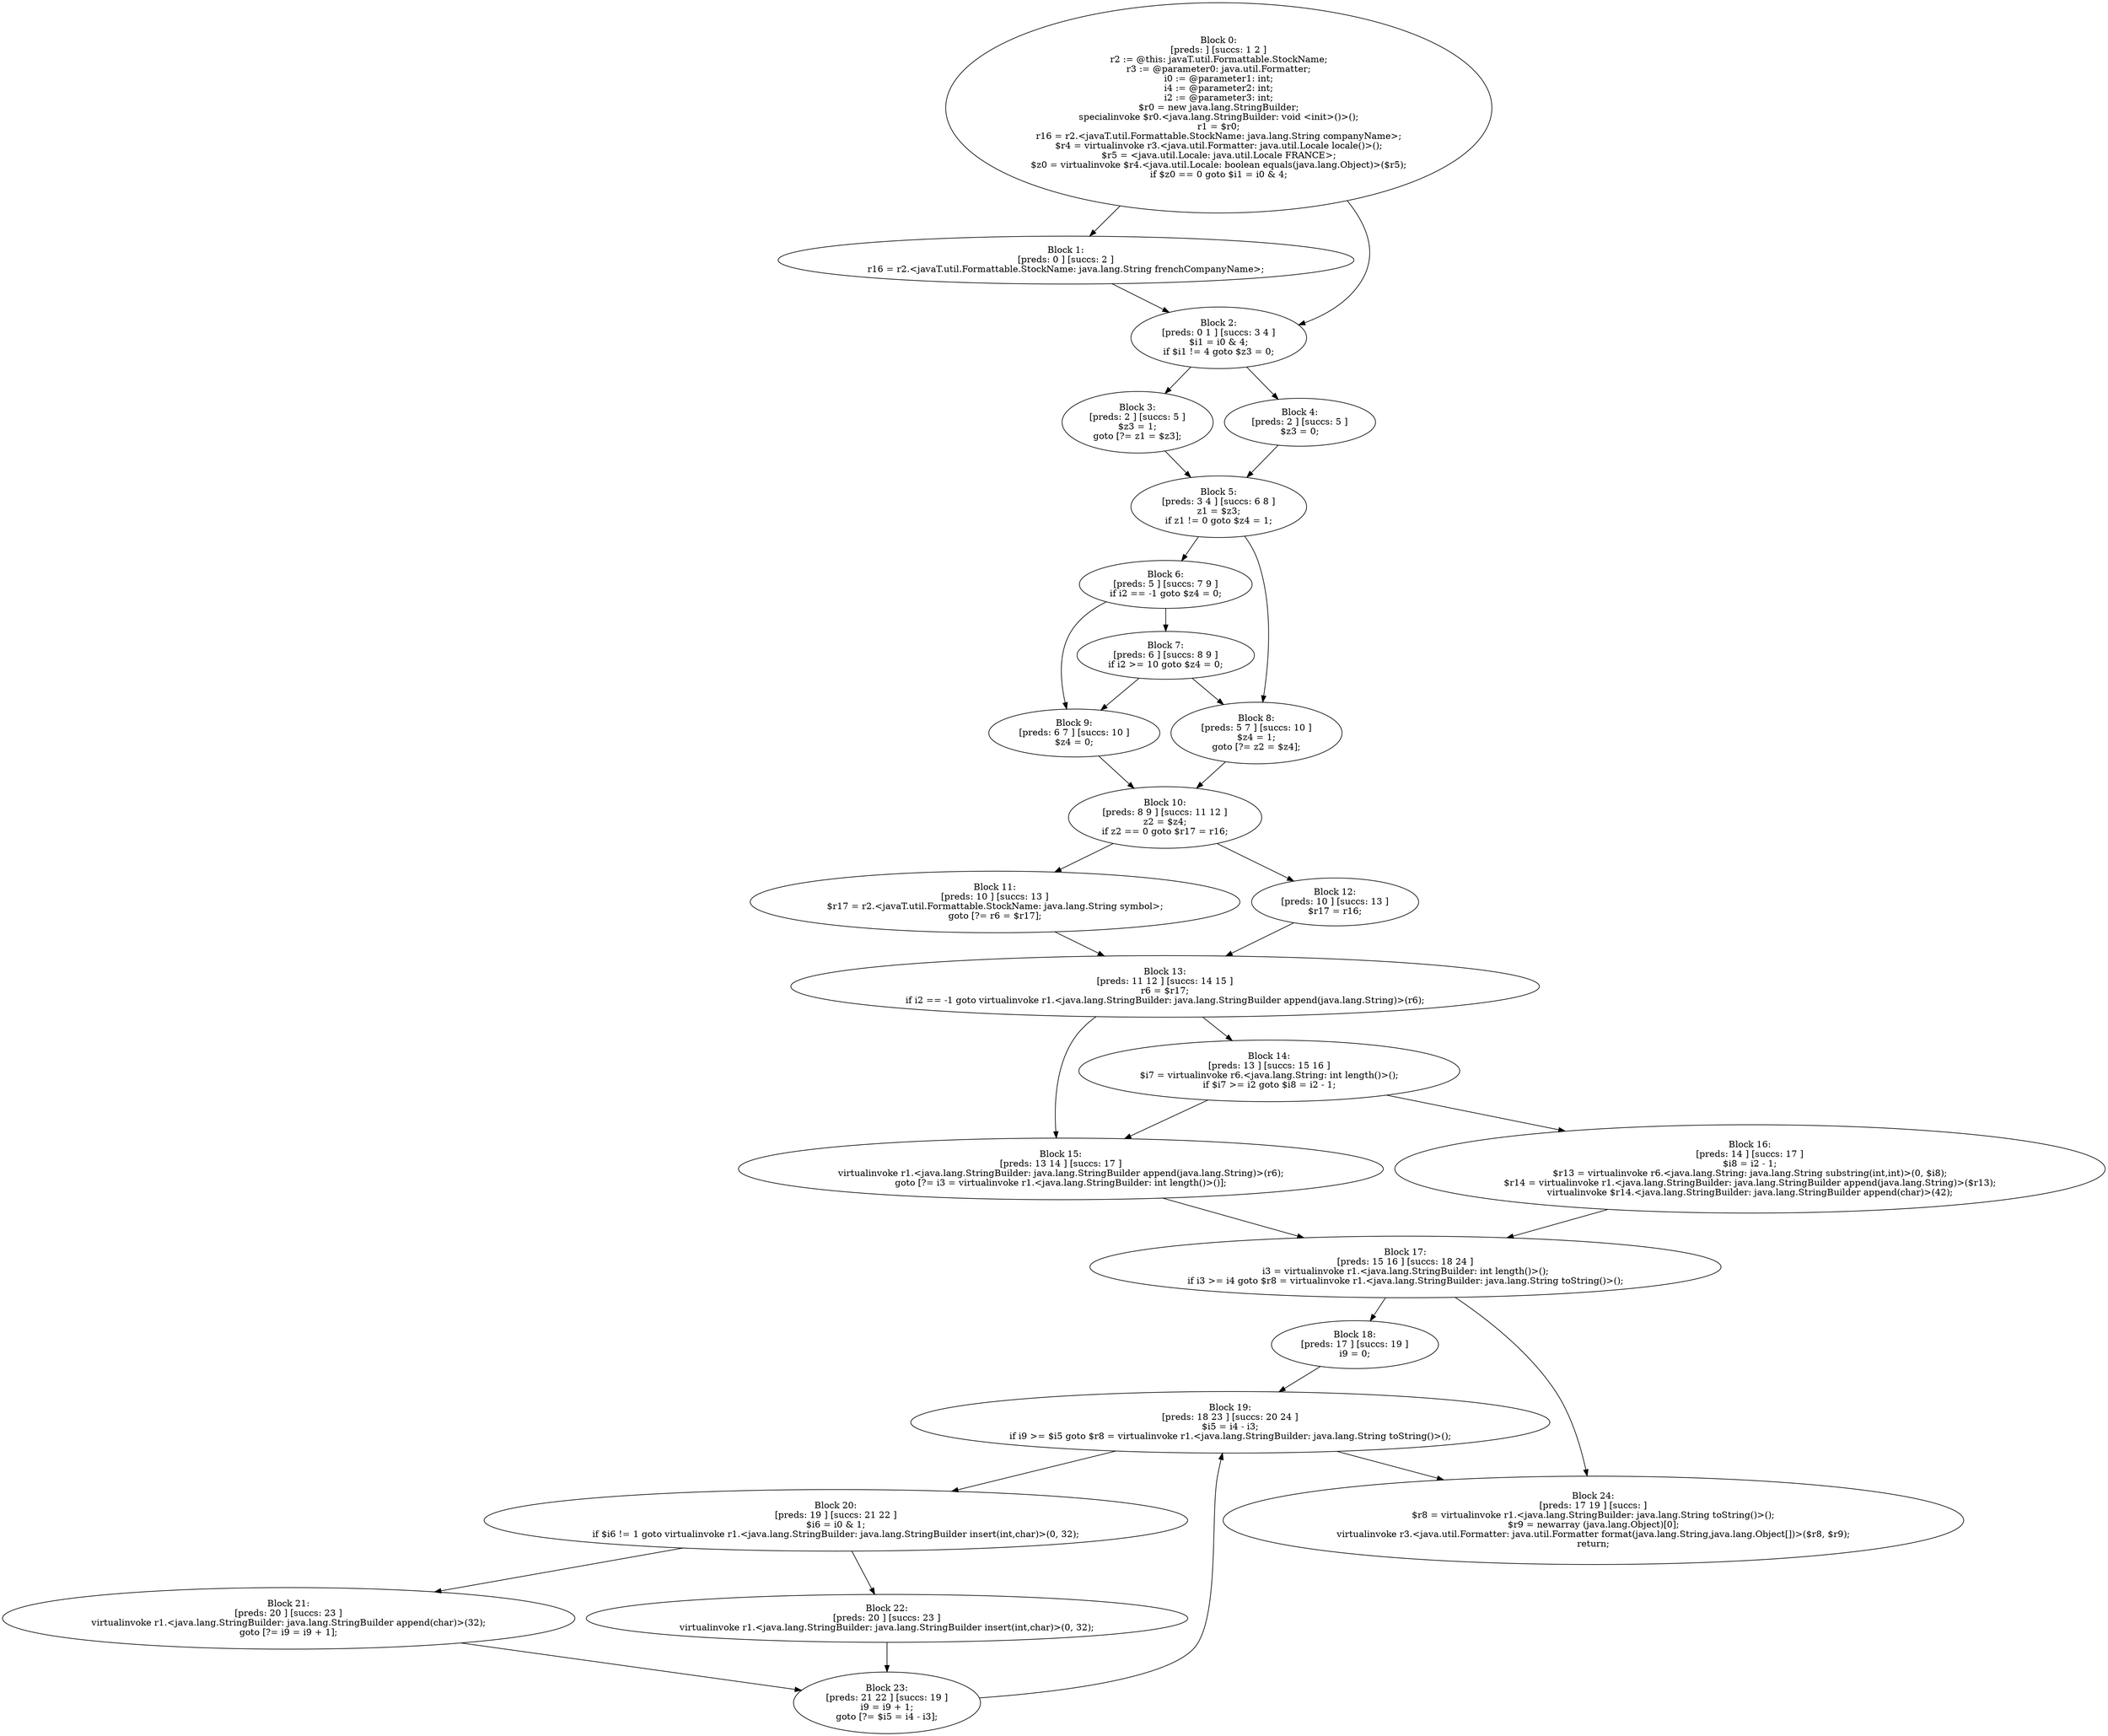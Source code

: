 digraph "unitGraph" {
    "Block 0:
[preds: ] [succs: 1 2 ]
r2 := @this: javaT.util.Formattable.StockName;
r3 := @parameter0: java.util.Formatter;
i0 := @parameter1: int;
i4 := @parameter2: int;
i2 := @parameter3: int;
$r0 = new java.lang.StringBuilder;
specialinvoke $r0.<java.lang.StringBuilder: void <init>()>();
r1 = $r0;
r16 = r2.<javaT.util.Formattable.StockName: java.lang.String companyName>;
$r4 = virtualinvoke r3.<java.util.Formatter: java.util.Locale locale()>();
$r5 = <java.util.Locale: java.util.Locale FRANCE>;
$z0 = virtualinvoke $r4.<java.util.Locale: boolean equals(java.lang.Object)>($r5);
if $z0 == 0 goto $i1 = i0 & 4;
"
    "Block 1:
[preds: 0 ] [succs: 2 ]
r16 = r2.<javaT.util.Formattable.StockName: java.lang.String frenchCompanyName>;
"
    "Block 2:
[preds: 0 1 ] [succs: 3 4 ]
$i1 = i0 & 4;
if $i1 != 4 goto $z3 = 0;
"
    "Block 3:
[preds: 2 ] [succs: 5 ]
$z3 = 1;
goto [?= z1 = $z3];
"
    "Block 4:
[preds: 2 ] [succs: 5 ]
$z3 = 0;
"
    "Block 5:
[preds: 3 4 ] [succs: 6 8 ]
z1 = $z3;
if z1 != 0 goto $z4 = 1;
"
    "Block 6:
[preds: 5 ] [succs: 7 9 ]
if i2 == -1 goto $z4 = 0;
"
    "Block 7:
[preds: 6 ] [succs: 8 9 ]
if i2 >= 10 goto $z4 = 0;
"
    "Block 8:
[preds: 5 7 ] [succs: 10 ]
$z4 = 1;
goto [?= z2 = $z4];
"
    "Block 9:
[preds: 6 7 ] [succs: 10 ]
$z4 = 0;
"
    "Block 10:
[preds: 8 9 ] [succs: 11 12 ]
z2 = $z4;
if z2 == 0 goto $r17 = r16;
"
    "Block 11:
[preds: 10 ] [succs: 13 ]
$r17 = r2.<javaT.util.Formattable.StockName: java.lang.String symbol>;
goto [?= r6 = $r17];
"
    "Block 12:
[preds: 10 ] [succs: 13 ]
$r17 = r16;
"
    "Block 13:
[preds: 11 12 ] [succs: 14 15 ]
r6 = $r17;
if i2 == -1 goto virtualinvoke r1.<java.lang.StringBuilder: java.lang.StringBuilder append(java.lang.String)>(r6);
"
    "Block 14:
[preds: 13 ] [succs: 15 16 ]
$i7 = virtualinvoke r6.<java.lang.String: int length()>();
if $i7 >= i2 goto $i8 = i2 - 1;
"
    "Block 15:
[preds: 13 14 ] [succs: 17 ]
virtualinvoke r1.<java.lang.StringBuilder: java.lang.StringBuilder append(java.lang.String)>(r6);
goto [?= i3 = virtualinvoke r1.<java.lang.StringBuilder: int length()>()];
"
    "Block 16:
[preds: 14 ] [succs: 17 ]
$i8 = i2 - 1;
$r13 = virtualinvoke r6.<java.lang.String: java.lang.String substring(int,int)>(0, $i8);
$r14 = virtualinvoke r1.<java.lang.StringBuilder: java.lang.StringBuilder append(java.lang.String)>($r13);
virtualinvoke $r14.<java.lang.StringBuilder: java.lang.StringBuilder append(char)>(42);
"
    "Block 17:
[preds: 15 16 ] [succs: 18 24 ]
i3 = virtualinvoke r1.<java.lang.StringBuilder: int length()>();
if i3 >= i4 goto $r8 = virtualinvoke r1.<java.lang.StringBuilder: java.lang.String toString()>();
"
    "Block 18:
[preds: 17 ] [succs: 19 ]
i9 = 0;
"
    "Block 19:
[preds: 18 23 ] [succs: 20 24 ]
$i5 = i4 - i3;
if i9 >= $i5 goto $r8 = virtualinvoke r1.<java.lang.StringBuilder: java.lang.String toString()>();
"
    "Block 20:
[preds: 19 ] [succs: 21 22 ]
$i6 = i0 & 1;
if $i6 != 1 goto virtualinvoke r1.<java.lang.StringBuilder: java.lang.StringBuilder insert(int,char)>(0, 32);
"
    "Block 21:
[preds: 20 ] [succs: 23 ]
virtualinvoke r1.<java.lang.StringBuilder: java.lang.StringBuilder append(char)>(32);
goto [?= i9 = i9 + 1];
"
    "Block 22:
[preds: 20 ] [succs: 23 ]
virtualinvoke r1.<java.lang.StringBuilder: java.lang.StringBuilder insert(int,char)>(0, 32);
"
    "Block 23:
[preds: 21 22 ] [succs: 19 ]
i9 = i9 + 1;
goto [?= $i5 = i4 - i3];
"
    "Block 24:
[preds: 17 19 ] [succs: ]
$r8 = virtualinvoke r1.<java.lang.StringBuilder: java.lang.String toString()>();
$r9 = newarray (java.lang.Object)[0];
virtualinvoke r3.<java.util.Formatter: java.util.Formatter format(java.lang.String,java.lang.Object[])>($r8, $r9);
return;
"
    "Block 0:
[preds: ] [succs: 1 2 ]
r2 := @this: javaT.util.Formattable.StockName;
r3 := @parameter0: java.util.Formatter;
i0 := @parameter1: int;
i4 := @parameter2: int;
i2 := @parameter3: int;
$r0 = new java.lang.StringBuilder;
specialinvoke $r0.<java.lang.StringBuilder: void <init>()>();
r1 = $r0;
r16 = r2.<javaT.util.Formattable.StockName: java.lang.String companyName>;
$r4 = virtualinvoke r3.<java.util.Formatter: java.util.Locale locale()>();
$r5 = <java.util.Locale: java.util.Locale FRANCE>;
$z0 = virtualinvoke $r4.<java.util.Locale: boolean equals(java.lang.Object)>($r5);
if $z0 == 0 goto $i1 = i0 & 4;
"->"Block 1:
[preds: 0 ] [succs: 2 ]
r16 = r2.<javaT.util.Formattable.StockName: java.lang.String frenchCompanyName>;
";
    "Block 0:
[preds: ] [succs: 1 2 ]
r2 := @this: javaT.util.Formattable.StockName;
r3 := @parameter0: java.util.Formatter;
i0 := @parameter1: int;
i4 := @parameter2: int;
i2 := @parameter3: int;
$r0 = new java.lang.StringBuilder;
specialinvoke $r0.<java.lang.StringBuilder: void <init>()>();
r1 = $r0;
r16 = r2.<javaT.util.Formattable.StockName: java.lang.String companyName>;
$r4 = virtualinvoke r3.<java.util.Formatter: java.util.Locale locale()>();
$r5 = <java.util.Locale: java.util.Locale FRANCE>;
$z0 = virtualinvoke $r4.<java.util.Locale: boolean equals(java.lang.Object)>($r5);
if $z0 == 0 goto $i1 = i0 & 4;
"->"Block 2:
[preds: 0 1 ] [succs: 3 4 ]
$i1 = i0 & 4;
if $i1 != 4 goto $z3 = 0;
";
    "Block 1:
[preds: 0 ] [succs: 2 ]
r16 = r2.<javaT.util.Formattable.StockName: java.lang.String frenchCompanyName>;
"->"Block 2:
[preds: 0 1 ] [succs: 3 4 ]
$i1 = i0 & 4;
if $i1 != 4 goto $z3 = 0;
";
    "Block 2:
[preds: 0 1 ] [succs: 3 4 ]
$i1 = i0 & 4;
if $i1 != 4 goto $z3 = 0;
"->"Block 3:
[preds: 2 ] [succs: 5 ]
$z3 = 1;
goto [?= z1 = $z3];
";
    "Block 2:
[preds: 0 1 ] [succs: 3 4 ]
$i1 = i0 & 4;
if $i1 != 4 goto $z3 = 0;
"->"Block 4:
[preds: 2 ] [succs: 5 ]
$z3 = 0;
";
    "Block 3:
[preds: 2 ] [succs: 5 ]
$z3 = 1;
goto [?= z1 = $z3];
"->"Block 5:
[preds: 3 4 ] [succs: 6 8 ]
z1 = $z3;
if z1 != 0 goto $z4 = 1;
";
    "Block 4:
[preds: 2 ] [succs: 5 ]
$z3 = 0;
"->"Block 5:
[preds: 3 4 ] [succs: 6 8 ]
z1 = $z3;
if z1 != 0 goto $z4 = 1;
";
    "Block 5:
[preds: 3 4 ] [succs: 6 8 ]
z1 = $z3;
if z1 != 0 goto $z4 = 1;
"->"Block 6:
[preds: 5 ] [succs: 7 9 ]
if i2 == -1 goto $z4 = 0;
";
    "Block 5:
[preds: 3 4 ] [succs: 6 8 ]
z1 = $z3;
if z1 != 0 goto $z4 = 1;
"->"Block 8:
[preds: 5 7 ] [succs: 10 ]
$z4 = 1;
goto [?= z2 = $z4];
";
    "Block 6:
[preds: 5 ] [succs: 7 9 ]
if i2 == -1 goto $z4 = 0;
"->"Block 7:
[preds: 6 ] [succs: 8 9 ]
if i2 >= 10 goto $z4 = 0;
";
    "Block 6:
[preds: 5 ] [succs: 7 9 ]
if i2 == -1 goto $z4 = 0;
"->"Block 9:
[preds: 6 7 ] [succs: 10 ]
$z4 = 0;
";
    "Block 7:
[preds: 6 ] [succs: 8 9 ]
if i2 >= 10 goto $z4 = 0;
"->"Block 8:
[preds: 5 7 ] [succs: 10 ]
$z4 = 1;
goto [?= z2 = $z4];
";
    "Block 7:
[preds: 6 ] [succs: 8 9 ]
if i2 >= 10 goto $z4 = 0;
"->"Block 9:
[preds: 6 7 ] [succs: 10 ]
$z4 = 0;
";
    "Block 8:
[preds: 5 7 ] [succs: 10 ]
$z4 = 1;
goto [?= z2 = $z4];
"->"Block 10:
[preds: 8 9 ] [succs: 11 12 ]
z2 = $z4;
if z2 == 0 goto $r17 = r16;
";
    "Block 9:
[preds: 6 7 ] [succs: 10 ]
$z4 = 0;
"->"Block 10:
[preds: 8 9 ] [succs: 11 12 ]
z2 = $z4;
if z2 == 0 goto $r17 = r16;
";
    "Block 10:
[preds: 8 9 ] [succs: 11 12 ]
z2 = $z4;
if z2 == 0 goto $r17 = r16;
"->"Block 11:
[preds: 10 ] [succs: 13 ]
$r17 = r2.<javaT.util.Formattable.StockName: java.lang.String symbol>;
goto [?= r6 = $r17];
";
    "Block 10:
[preds: 8 9 ] [succs: 11 12 ]
z2 = $z4;
if z2 == 0 goto $r17 = r16;
"->"Block 12:
[preds: 10 ] [succs: 13 ]
$r17 = r16;
";
    "Block 11:
[preds: 10 ] [succs: 13 ]
$r17 = r2.<javaT.util.Formattable.StockName: java.lang.String symbol>;
goto [?= r6 = $r17];
"->"Block 13:
[preds: 11 12 ] [succs: 14 15 ]
r6 = $r17;
if i2 == -1 goto virtualinvoke r1.<java.lang.StringBuilder: java.lang.StringBuilder append(java.lang.String)>(r6);
";
    "Block 12:
[preds: 10 ] [succs: 13 ]
$r17 = r16;
"->"Block 13:
[preds: 11 12 ] [succs: 14 15 ]
r6 = $r17;
if i2 == -1 goto virtualinvoke r1.<java.lang.StringBuilder: java.lang.StringBuilder append(java.lang.String)>(r6);
";
    "Block 13:
[preds: 11 12 ] [succs: 14 15 ]
r6 = $r17;
if i2 == -1 goto virtualinvoke r1.<java.lang.StringBuilder: java.lang.StringBuilder append(java.lang.String)>(r6);
"->"Block 14:
[preds: 13 ] [succs: 15 16 ]
$i7 = virtualinvoke r6.<java.lang.String: int length()>();
if $i7 >= i2 goto $i8 = i2 - 1;
";
    "Block 13:
[preds: 11 12 ] [succs: 14 15 ]
r6 = $r17;
if i2 == -1 goto virtualinvoke r1.<java.lang.StringBuilder: java.lang.StringBuilder append(java.lang.String)>(r6);
"->"Block 15:
[preds: 13 14 ] [succs: 17 ]
virtualinvoke r1.<java.lang.StringBuilder: java.lang.StringBuilder append(java.lang.String)>(r6);
goto [?= i3 = virtualinvoke r1.<java.lang.StringBuilder: int length()>()];
";
    "Block 14:
[preds: 13 ] [succs: 15 16 ]
$i7 = virtualinvoke r6.<java.lang.String: int length()>();
if $i7 >= i2 goto $i8 = i2 - 1;
"->"Block 15:
[preds: 13 14 ] [succs: 17 ]
virtualinvoke r1.<java.lang.StringBuilder: java.lang.StringBuilder append(java.lang.String)>(r6);
goto [?= i3 = virtualinvoke r1.<java.lang.StringBuilder: int length()>()];
";
    "Block 14:
[preds: 13 ] [succs: 15 16 ]
$i7 = virtualinvoke r6.<java.lang.String: int length()>();
if $i7 >= i2 goto $i8 = i2 - 1;
"->"Block 16:
[preds: 14 ] [succs: 17 ]
$i8 = i2 - 1;
$r13 = virtualinvoke r6.<java.lang.String: java.lang.String substring(int,int)>(0, $i8);
$r14 = virtualinvoke r1.<java.lang.StringBuilder: java.lang.StringBuilder append(java.lang.String)>($r13);
virtualinvoke $r14.<java.lang.StringBuilder: java.lang.StringBuilder append(char)>(42);
";
    "Block 15:
[preds: 13 14 ] [succs: 17 ]
virtualinvoke r1.<java.lang.StringBuilder: java.lang.StringBuilder append(java.lang.String)>(r6);
goto [?= i3 = virtualinvoke r1.<java.lang.StringBuilder: int length()>()];
"->"Block 17:
[preds: 15 16 ] [succs: 18 24 ]
i3 = virtualinvoke r1.<java.lang.StringBuilder: int length()>();
if i3 >= i4 goto $r8 = virtualinvoke r1.<java.lang.StringBuilder: java.lang.String toString()>();
";
    "Block 16:
[preds: 14 ] [succs: 17 ]
$i8 = i2 - 1;
$r13 = virtualinvoke r6.<java.lang.String: java.lang.String substring(int,int)>(0, $i8);
$r14 = virtualinvoke r1.<java.lang.StringBuilder: java.lang.StringBuilder append(java.lang.String)>($r13);
virtualinvoke $r14.<java.lang.StringBuilder: java.lang.StringBuilder append(char)>(42);
"->"Block 17:
[preds: 15 16 ] [succs: 18 24 ]
i3 = virtualinvoke r1.<java.lang.StringBuilder: int length()>();
if i3 >= i4 goto $r8 = virtualinvoke r1.<java.lang.StringBuilder: java.lang.String toString()>();
";
    "Block 17:
[preds: 15 16 ] [succs: 18 24 ]
i3 = virtualinvoke r1.<java.lang.StringBuilder: int length()>();
if i3 >= i4 goto $r8 = virtualinvoke r1.<java.lang.StringBuilder: java.lang.String toString()>();
"->"Block 18:
[preds: 17 ] [succs: 19 ]
i9 = 0;
";
    "Block 17:
[preds: 15 16 ] [succs: 18 24 ]
i3 = virtualinvoke r1.<java.lang.StringBuilder: int length()>();
if i3 >= i4 goto $r8 = virtualinvoke r1.<java.lang.StringBuilder: java.lang.String toString()>();
"->"Block 24:
[preds: 17 19 ] [succs: ]
$r8 = virtualinvoke r1.<java.lang.StringBuilder: java.lang.String toString()>();
$r9 = newarray (java.lang.Object)[0];
virtualinvoke r3.<java.util.Formatter: java.util.Formatter format(java.lang.String,java.lang.Object[])>($r8, $r9);
return;
";
    "Block 18:
[preds: 17 ] [succs: 19 ]
i9 = 0;
"->"Block 19:
[preds: 18 23 ] [succs: 20 24 ]
$i5 = i4 - i3;
if i9 >= $i5 goto $r8 = virtualinvoke r1.<java.lang.StringBuilder: java.lang.String toString()>();
";
    "Block 19:
[preds: 18 23 ] [succs: 20 24 ]
$i5 = i4 - i3;
if i9 >= $i5 goto $r8 = virtualinvoke r1.<java.lang.StringBuilder: java.lang.String toString()>();
"->"Block 20:
[preds: 19 ] [succs: 21 22 ]
$i6 = i0 & 1;
if $i6 != 1 goto virtualinvoke r1.<java.lang.StringBuilder: java.lang.StringBuilder insert(int,char)>(0, 32);
";
    "Block 19:
[preds: 18 23 ] [succs: 20 24 ]
$i5 = i4 - i3;
if i9 >= $i5 goto $r8 = virtualinvoke r1.<java.lang.StringBuilder: java.lang.String toString()>();
"->"Block 24:
[preds: 17 19 ] [succs: ]
$r8 = virtualinvoke r1.<java.lang.StringBuilder: java.lang.String toString()>();
$r9 = newarray (java.lang.Object)[0];
virtualinvoke r3.<java.util.Formatter: java.util.Formatter format(java.lang.String,java.lang.Object[])>($r8, $r9);
return;
";
    "Block 20:
[preds: 19 ] [succs: 21 22 ]
$i6 = i0 & 1;
if $i6 != 1 goto virtualinvoke r1.<java.lang.StringBuilder: java.lang.StringBuilder insert(int,char)>(0, 32);
"->"Block 21:
[preds: 20 ] [succs: 23 ]
virtualinvoke r1.<java.lang.StringBuilder: java.lang.StringBuilder append(char)>(32);
goto [?= i9 = i9 + 1];
";
    "Block 20:
[preds: 19 ] [succs: 21 22 ]
$i6 = i0 & 1;
if $i6 != 1 goto virtualinvoke r1.<java.lang.StringBuilder: java.lang.StringBuilder insert(int,char)>(0, 32);
"->"Block 22:
[preds: 20 ] [succs: 23 ]
virtualinvoke r1.<java.lang.StringBuilder: java.lang.StringBuilder insert(int,char)>(0, 32);
";
    "Block 21:
[preds: 20 ] [succs: 23 ]
virtualinvoke r1.<java.lang.StringBuilder: java.lang.StringBuilder append(char)>(32);
goto [?= i9 = i9 + 1];
"->"Block 23:
[preds: 21 22 ] [succs: 19 ]
i9 = i9 + 1;
goto [?= $i5 = i4 - i3];
";
    "Block 22:
[preds: 20 ] [succs: 23 ]
virtualinvoke r1.<java.lang.StringBuilder: java.lang.StringBuilder insert(int,char)>(0, 32);
"->"Block 23:
[preds: 21 22 ] [succs: 19 ]
i9 = i9 + 1;
goto [?= $i5 = i4 - i3];
";
    "Block 23:
[preds: 21 22 ] [succs: 19 ]
i9 = i9 + 1;
goto [?= $i5 = i4 - i3];
"->"Block 19:
[preds: 18 23 ] [succs: 20 24 ]
$i5 = i4 - i3;
if i9 >= $i5 goto $r8 = virtualinvoke r1.<java.lang.StringBuilder: java.lang.String toString()>();
";
}
